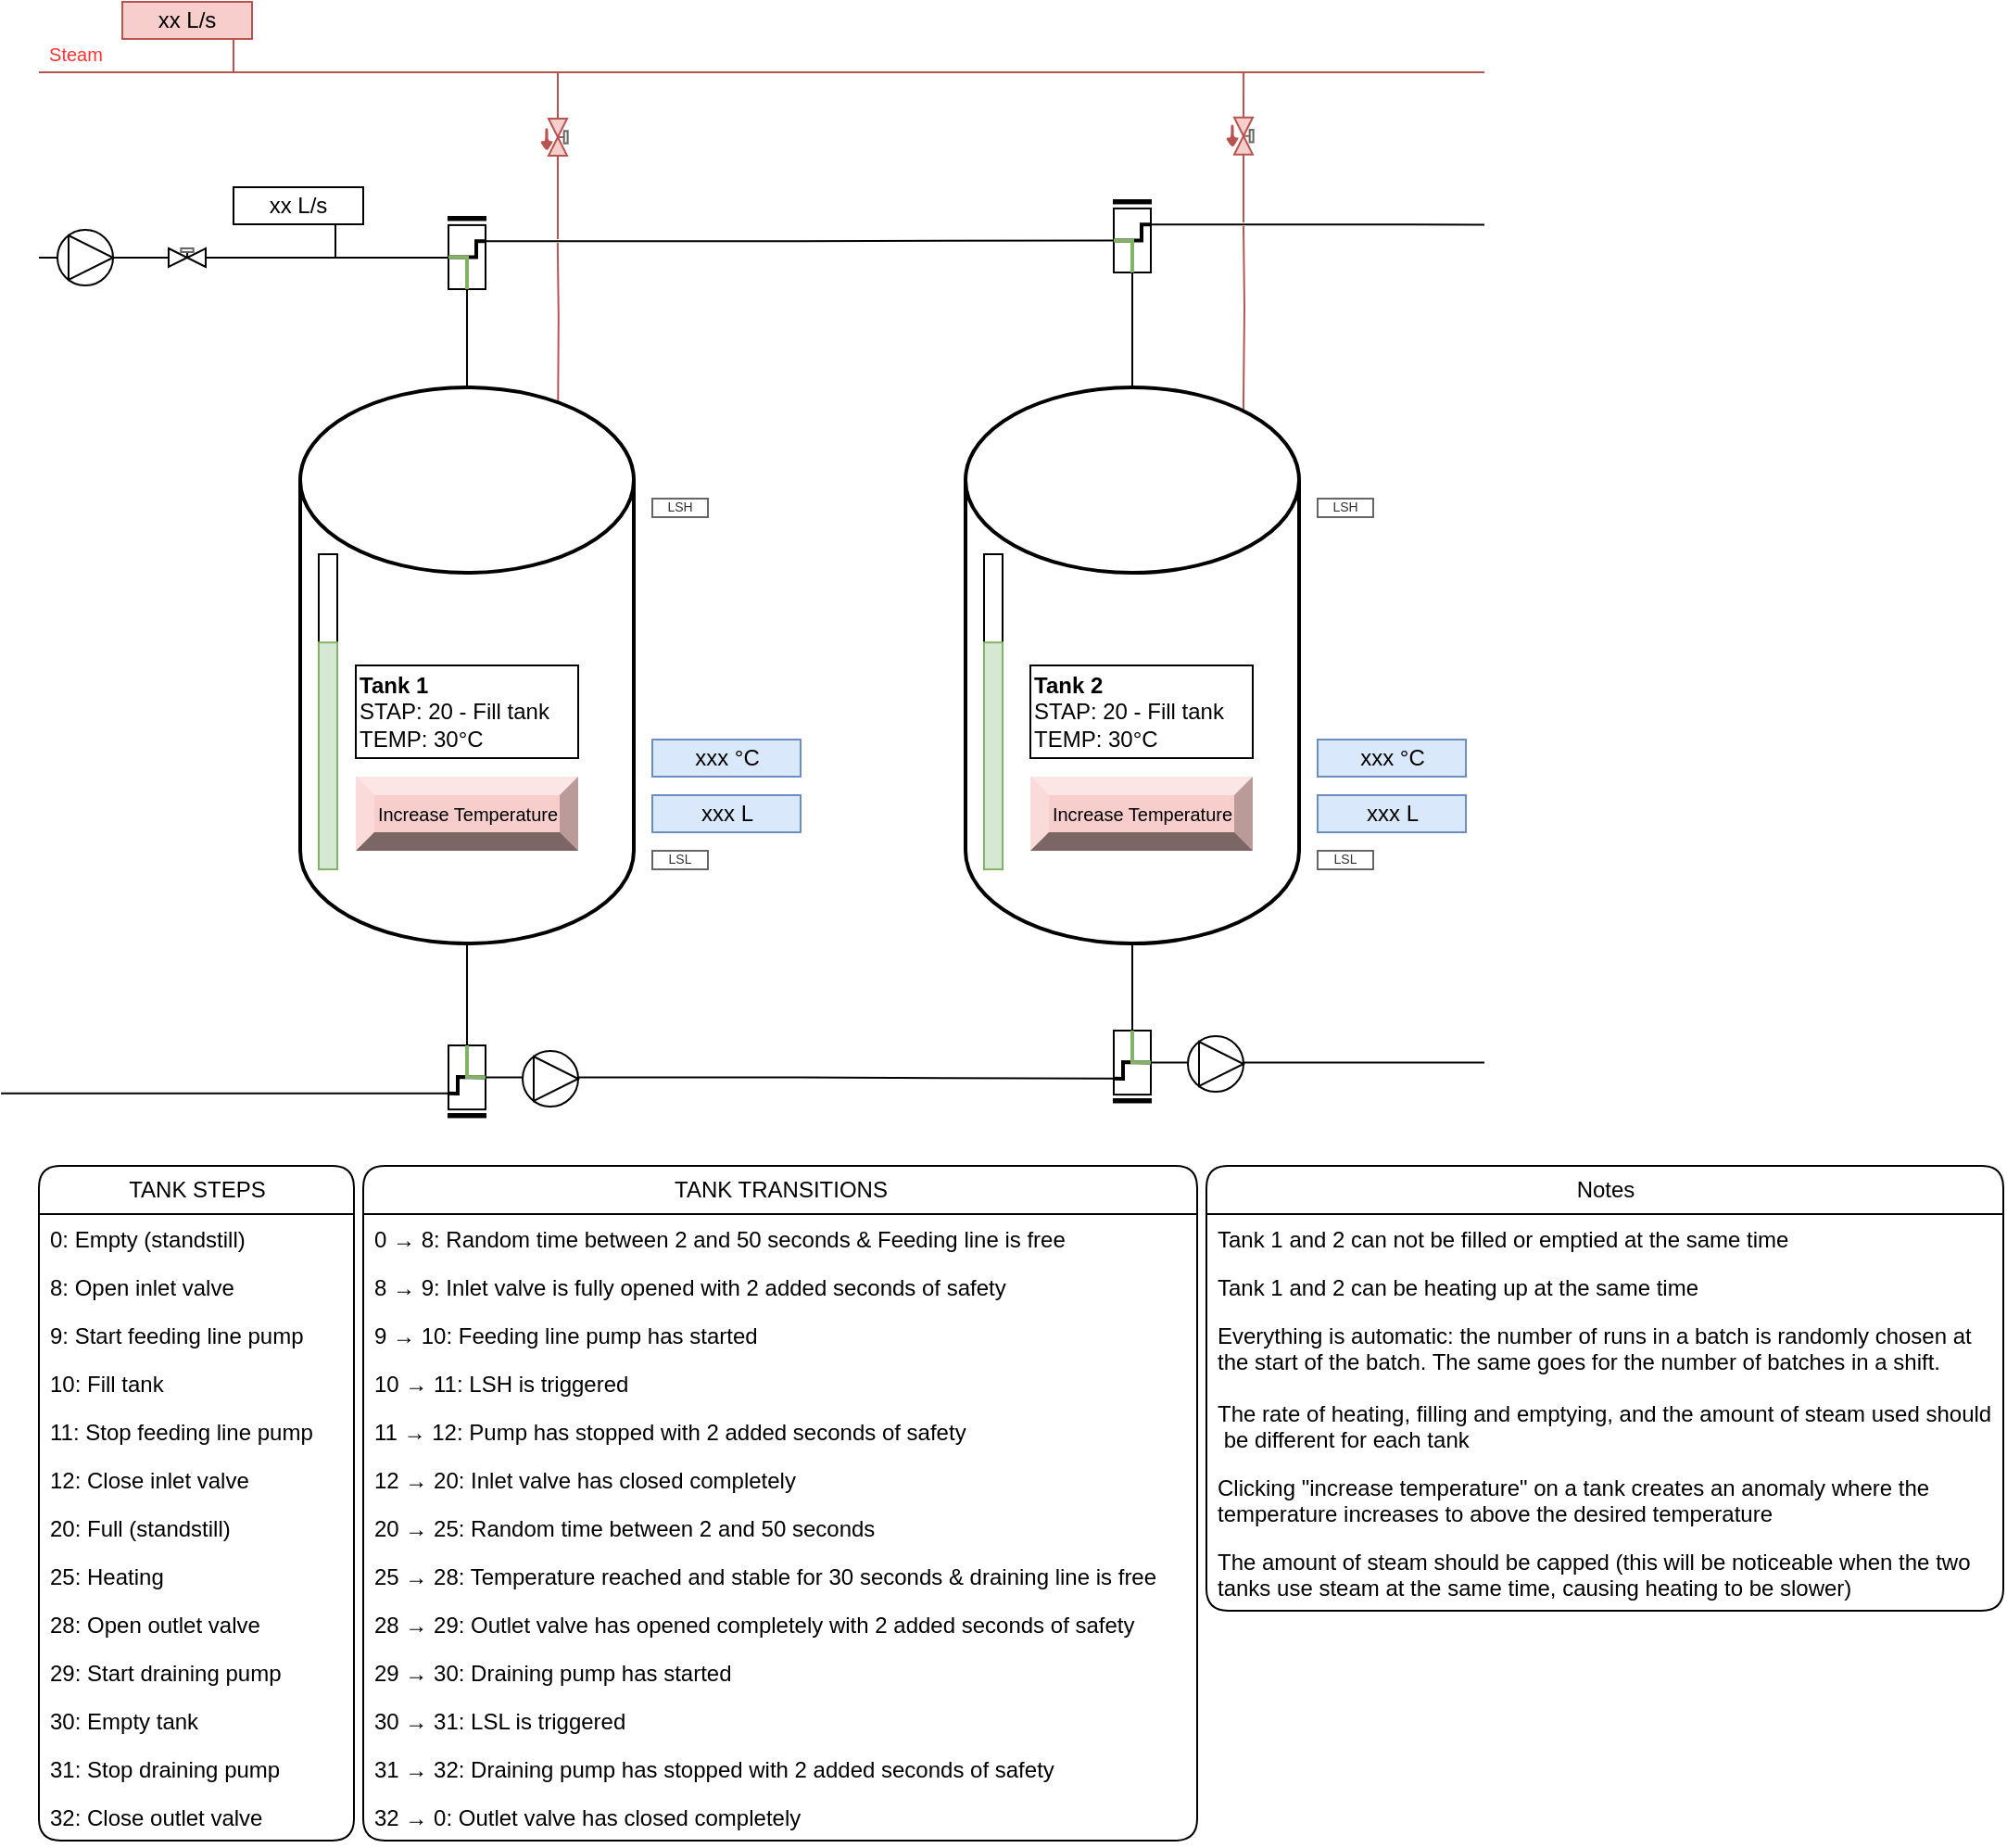 <mxfile version="15.2.9" type="github">
  <diagram id="pkjGsBKSmeAr7ZB_HK95" name="Page-1">
    <mxGraphModel dx="1783" dy="1123" grid="1" gridSize="10" guides="1" tooltips="1" connect="1" arrows="1" fold="1" page="1" pageScale="1" pageWidth="850" pageHeight="1100" math="0" shadow="0">
      <root>
        <mxCell id="0" />
        <mxCell id="1" parent="0" />
        <mxCell id="Dt_I4PsViv_D9WkN6TSs-124" style="edgeStyle=orthogonalEdgeStyle;rounded=0;orthogonalLoop=1;jettySize=auto;html=1;fontSize=7;endArrow=none;endFill=0;strokeWidth=1;fillColor=#f8cecc;strokeColor=#b85450;entryX=0.833;entryY=0.043;entryDx=0;entryDy=0;entryPerimeter=0;" edge="1" parent="1" target="Dt_I4PsViv_D9WkN6TSs-60">
          <mxGeometry relative="1" as="geometry">
            <mxPoint x="690.032" y="177.5" as="targetPoint" />
            <mxPoint x="690" y="143" as="sourcePoint" />
          </mxGeometry>
        </mxCell>
        <mxCell id="Dt_I4PsViv_D9WkN6TSs-114" style="edgeStyle=orthogonalEdgeStyle;rounded=0;orthogonalLoop=1;jettySize=auto;html=1;exitX=0;exitY=0.5;exitDx=0;exitDy=0;fontSize=7;endArrow=none;endFill=0;strokeWidth=1;fillColor=#f8cecc;strokeColor=#b85450;entryX=0.773;entryY=0.027;entryDx=0;entryDy=0;entryPerimeter=0;" edge="1" parent="1" target="Dt_I4PsViv_D9WkN6TSs-2">
          <mxGeometry relative="1" as="geometry">
            <mxPoint x="319.92" y="197" as="targetPoint" />
            <mxPoint x="319.92" y="152" as="sourcePoint" />
          </mxGeometry>
        </mxCell>
        <mxCell id="Dt_I4PsViv_D9WkN6TSs-12" value="" style="endArrow=none;html=1;fillColor=#f8cecc;strokeColor=#b85450;exitX=0;exitY=1;exitDx=0;exitDy=0;" edge="1" parent="1" source="Dt_I4PsViv_D9WkN6TSs-38">
          <mxGeometry width="50" height="50" relative="1" as="geometry">
            <mxPoint x="60" y="60" as="sourcePoint" />
            <mxPoint x="820" y="60" as="targetPoint" />
            <Array as="points" />
          </mxGeometry>
        </mxCell>
        <mxCell id="Dt_I4PsViv_D9WkN6TSs-13" value="xx L/s" style="whiteSpace=wrap;html=1;align=center;verticalAlign=middle;treeFolding=1;treeMoving=1;newEdgeStyle={&quot;edgeStyle&quot;:&quot;elbowEdgeStyle&quot;,&quot;startArrow&quot;:&quot;none&quot;,&quot;endArrow&quot;:&quot;none&quot;};fillColor=#f8cecc;strokeColor=#b85450;" vertex="1" parent="1">
          <mxGeometry x="85" y="22" width="70" height="20" as="geometry" />
        </mxCell>
        <mxCell id="Dt_I4PsViv_D9WkN6TSs-14" value="" style="edgeStyle=elbowEdgeStyle;elbow=vertical;startArrow=none;endArrow=none;rounded=0;fillColor=#f8cecc;strokeColor=#b85450;" edge="1" parent="1">
          <mxGeometry relative="1" as="geometry">
            <mxPoint x="145" y="42" as="sourcePoint" />
            <mxPoint x="145.0" y="60" as="targetPoint" />
          </mxGeometry>
        </mxCell>
        <mxCell id="Dt_I4PsViv_D9WkN6TSs-17" value="" style="endArrow=none;html=1;entryX=0;entryY=0.5;entryDx=0;entryDy=0;" edge="1" parent="1" target="Dt_I4PsViv_D9WkN6TSs-49">
          <mxGeometry width="50" height="50" relative="1" as="geometry">
            <mxPoint x="40" y="160" as="sourcePoint" />
            <mxPoint x="140" y="140" as="targetPoint" />
            <Array as="points">
              <mxPoint x="270" y="160" />
            </Array>
          </mxGeometry>
        </mxCell>
        <mxCell id="Dt_I4PsViv_D9WkN6TSs-18" value="xx L/s" style="whiteSpace=wrap;html=1;align=center;verticalAlign=middle;treeFolding=1;treeMoving=1;newEdgeStyle={&quot;edgeStyle&quot;:&quot;elbowEdgeStyle&quot;,&quot;startArrow&quot;:&quot;none&quot;,&quot;endArrow&quot;:&quot;none&quot;};" vertex="1" parent="1">
          <mxGeometry x="145" y="122" width="70" height="20" as="geometry" />
        </mxCell>
        <mxCell id="Dt_I4PsViv_D9WkN6TSs-19" value="" style="edgeStyle=elbowEdgeStyle;elbow=vertical;startArrow=none;endArrow=none;rounded=0;" edge="1" parent="1">
          <mxGeometry relative="1" as="geometry">
            <mxPoint x="200" y="142" as="sourcePoint" />
            <mxPoint x="200" y="160" as="targetPoint" />
          </mxGeometry>
        </mxCell>
        <mxCell id="Dt_I4PsViv_D9WkN6TSs-22" value="" style="group" vertex="1" connectable="0" parent="1">
          <mxGeometry x="50" y="145" width="30" height="30" as="geometry" />
        </mxCell>
        <mxCell id="Dt_I4PsViv_D9WkN6TSs-20" value="" style="ellipse;whiteSpace=wrap;html=1;aspect=fixed;" vertex="1" parent="Dt_I4PsViv_D9WkN6TSs-22">
          <mxGeometry width="30" height="30" as="geometry" />
        </mxCell>
        <mxCell id="Dt_I4PsViv_D9WkN6TSs-21" value="" style="triangle;whiteSpace=wrap;html=1;" vertex="1" parent="Dt_I4PsViv_D9WkN6TSs-22">
          <mxGeometry x="6" y="3" width="24" height="24" as="geometry" />
        </mxCell>
        <mxCell id="Dt_I4PsViv_D9WkN6TSs-29" value="" style="group" vertex="1" connectable="0" parent="1">
          <mxGeometry x="110" y="155" width="20" height="10" as="geometry" />
        </mxCell>
        <mxCell id="Dt_I4PsViv_D9WkN6TSs-25" value="" style="triangle;whiteSpace=wrap;html=1;" vertex="1" parent="Dt_I4PsViv_D9WkN6TSs-29">
          <mxGeometry width="10" height="10" as="geometry" />
        </mxCell>
        <mxCell id="Dt_I4PsViv_D9WkN6TSs-26" value="" style="triangle;whiteSpace=wrap;html=1;rotation=-180;" vertex="1" parent="Dt_I4PsViv_D9WkN6TSs-29">
          <mxGeometry x="10" width="10" height="10" as="geometry" />
        </mxCell>
        <mxCell id="Dt_I4PsViv_D9WkN6TSs-28" style="edgeStyle=orthogonalEdgeStyle;rounded=0;orthogonalLoop=1;jettySize=auto;html=1;entryX=1;entryY=0.5;entryDx=0;entryDy=0;endArrow=none;endFill=0;" edge="1" parent="Dt_I4PsViv_D9WkN6TSs-29" source="Dt_I4PsViv_D9WkN6TSs-27" target="Dt_I4PsViv_D9WkN6TSs-25">
          <mxGeometry relative="1" as="geometry">
            <Array as="points">
              <mxPoint x="10" y="3.75" />
              <mxPoint x="10" y="3.75" />
            </Array>
          </mxGeometry>
        </mxCell>
        <mxCell id="Dt_I4PsViv_D9WkN6TSs-27" value="" style="rounded=0;whiteSpace=wrap;html=1;fillColor=#f5f5f5;strokeColor=#666666;fontColor=#333333;" vertex="1" parent="Dt_I4PsViv_D9WkN6TSs-29">
          <mxGeometry x="6.667" width="6.667" height="2" as="geometry" />
        </mxCell>
        <mxCell id="Dt_I4PsViv_D9WkN6TSs-38" value="&lt;font style=&quot;font-size: 10px&quot; color=&quot;#ff3333&quot;&gt;Steam&lt;/font&gt;" style="text;html=1;strokeColor=none;fillColor=none;align=center;verticalAlign=middle;whiteSpace=wrap;rounded=0;shadow=0;glass=0;sketch=0;fontSize=7;" vertex="1" parent="1">
          <mxGeometry x="40" y="40" width="40" height="20" as="geometry" />
        </mxCell>
        <mxCell id="Dt_I4PsViv_D9WkN6TSs-56" value="" style="group" vertex="1" connectable="0" parent="1">
          <mxGeometry x="261" y="139" width="20" height="38" as="geometry" />
        </mxCell>
        <mxCell id="Dt_I4PsViv_D9WkN6TSs-49" value="" style="whiteSpace=wrap;html=1;rounded=0;shadow=0;glass=0;sketch=0;fontSize=7;fillColor=default;verticalAlign=middle;" vertex="1" parent="Dt_I4PsViv_D9WkN6TSs-56">
          <mxGeometry y="3.455" width="20" height="34.545" as="geometry" />
        </mxCell>
        <mxCell id="Dt_I4PsViv_D9WkN6TSs-52" value="" style="endArrow=none;html=1;fontSize=7;exitX=0;exitY=0.5;exitDx=0;exitDy=0;entryX=1;entryY=0.25;entryDx=0;entryDy=0;rounded=0;strokeWidth=2;" edge="1" parent="Dt_I4PsViv_D9WkN6TSs-56" source="Dt_I4PsViv_D9WkN6TSs-49" target="Dt_I4PsViv_D9WkN6TSs-49">
          <mxGeometry y="3.455" width="25" height="21.591" as="geometry">
            <mxPoint x="80" y="46.636" as="sourcePoint" />
            <mxPoint x="105" y="25.045" as="targetPoint" />
            <Array as="points">
              <mxPoint x="15" y="20.727" />
              <mxPoint x="15" y="12.091" />
            </Array>
          </mxGeometry>
        </mxCell>
        <mxCell id="Dt_I4PsViv_D9WkN6TSs-50" value="" style="endArrow=none;html=1;fontSize=7;exitX=0;exitY=0.5;exitDx=0;exitDy=0;entryX=0.5;entryY=1;entryDx=0;entryDy=0;rounded=0;fillColor=#d5e8d4;strokeColor=#82b366;strokeWidth=2;" edge="1" parent="Dt_I4PsViv_D9WkN6TSs-56" source="Dt_I4PsViv_D9WkN6TSs-49" target="Dt_I4PsViv_D9WkN6TSs-49">
          <mxGeometry y="3.455" width="25" height="21.591" as="geometry">
            <mxPoint x="70" y="29.364" as="sourcePoint" />
            <mxPoint x="95" y="7.773" as="targetPoint" />
            <Array as="points">
              <mxPoint x="10" y="20.727" />
            </Array>
          </mxGeometry>
        </mxCell>
        <mxCell id="Dt_I4PsViv_D9WkN6TSs-55" value="" style="rounded=0;whiteSpace=wrap;html=1;shadow=0;glass=0;sketch=0;fontSize=7;fillColor=#000000;verticalAlign=middle;" vertex="1" parent="Dt_I4PsViv_D9WkN6TSs-56">
          <mxGeometry y="-1" width="20" height="1.727" as="geometry" />
        </mxCell>
        <mxCell id="Dt_I4PsViv_D9WkN6TSs-57" style="edgeStyle=orthogonalEdgeStyle;rounded=0;orthogonalLoop=1;jettySize=auto;html=1;exitX=0.5;exitY=1;exitDx=0;exitDy=0;entryX=0.5;entryY=0;entryDx=0;entryDy=0;entryPerimeter=0;fontSize=7;endArrow=none;endFill=0;strokeWidth=1;" edge="1" parent="1" source="Dt_I4PsViv_D9WkN6TSs-49" target="Dt_I4PsViv_D9WkN6TSs-2">
          <mxGeometry relative="1" as="geometry" />
        </mxCell>
        <mxCell id="Dt_I4PsViv_D9WkN6TSs-58" value="" style="group" vertex="1" connectable="0" parent="1">
          <mxGeometry x="181" y="230" width="270" height="300" as="geometry" />
        </mxCell>
        <mxCell id="Dt_I4PsViv_D9WkN6TSs-2" value="" style="strokeWidth=2;html=1;shape=mxgraph.flowchart.database;whiteSpace=wrap;" vertex="1" parent="Dt_I4PsViv_D9WkN6TSs-58">
          <mxGeometry width="180" height="300" as="geometry" />
        </mxCell>
        <mxCell id="Dt_I4PsViv_D9WkN6TSs-11" value="&lt;b&gt;Tank 1&lt;/b&gt;&lt;br&gt;STAP: 20 - Fill tank&lt;br&gt;TEMP: 30°C" style="html=1;align=left;" vertex="1" parent="Dt_I4PsViv_D9WkN6TSs-58">
          <mxGeometry x="30" y="150" width="120" height="50" as="geometry" />
        </mxCell>
        <mxCell id="Dt_I4PsViv_D9WkN6TSs-15" value="" style="group" vertex="1" connectable="0" parent="Dt_I4PsViv_D9WkN6TSs-58">
          <mxGeometry x="10" y="90" width="10" height="170" as="geometry" />
        </mxCell>
        <mxCell id="Dt_I4PsViv_D9WkN6TSs-3" value="" style="verticalLabelPosition=bottom;verticalAlign=top;html=1;shape=mxgraph.basic.rect;fillColor2=none;strokeWidth=1;size=20;indent=5;" vertex="1" parent="Dt_I4PsViv_D9WkN6TSs-15">
          <mxGeometry width="10" height="170" as="geometry" />
        </mxCell>
        <mxCell id="Dt_I4PsViv_D9WkN6TSs-4" value="" style="verticalLabelPosition=bottom;verticalAlign=top;html=1;shape=mxgraph.basic.rect;fillColor2=none;strokeWidth=1;size=20;indent=5;fillColor=#d5e8d4;strokeColor=#82b366;" vertex="1" parent="Dt_I4PsViv_D9WkN6TSs-15">
          <mxGeometry y="47.6" width="10" height="122.4" as="geometry" />
        </mxCell>
        <mxCell id="Dt_I4PsViv_D9WkN6TSs-32" value="LSH" style="fillColor=default;strokeColor=#666666;fontColor=#333333;glass=0;rounded=0;shadow=0;sketch=0;align=center;verticalAlign=middle;horizontal=1;labelPosition=center;verticalLabelPosition=middle;html=1;spacing=0;whiteSpace=wrap;fontSize=7;" vertex="1" parent="Dt_I4PsViv_D9WkN6TSs-58">
          <mxGeometry x="190" y="60" width="30" height="10" as="geometry" />
        </mxCell>
        <mxCell id="Dt_I4PsViv_D9WkN6TSs-33" value="xxx L" style="html=1;fillColor=#dae8fc;strokeColor=#6c8ebf;" vertex="1" parent="Dt_I4PsViv_D9WkN6TSs-58">
          <mxGeometry x="190" y="220" width="80" height="20" as="geometry" />
        </mxCell>
        <mxCell id="Dt_I4PsViv_D9WkN6TSs-34" value="xxx °C" style="html=1;fillColor=#dae8fc;strokeColor=#6c8ebf;" vertex="1" parent="Dt_I4PsViv_D9WkN6TSs-58">
          <mxGeometry x="190" y="190" width="80" height="20" as="geometry" />
        </mxCell>
        <mxCell id="Dt_I4PsViv_D9WkN6TSs-37" value="LSL" style="fillColor=default;strokeColor=#666666;fontColor=#333333;glass=0;rounded=0;shadow=0;sketch=0;align=center;verticalAlign=middle;horizontal=1;labelPosition=center;verticalLabelPosition=middle;html=1;spacing=0;whiteSpace=wrap;fontSize=7;" vertex="1" parent="Dt_I4PsViv_D9WkN6TSs-58">
          <mxGeometry x="190" y="250" width="30" height="10" as="geometry" />
        </mxCell>
        <mxCell id="Dt_I4PsViv_D9WkN6TSs-126" value="&lt;font style=&quot;font-size: 10px&quot;&gt;Increase Temperature&lt;/font&gt;" style="labelPosition=center;verticalLabelPosition=middle;align=center;html=1;shape=mxgraph.basic.shaded_button;dx=10;fillColor=#f8cecc;strokeColor=#b85450;rounded=1;shadow=0;glass=0;sketch=0;fontSize=7;" vertex="1" parent="Dt_I4PsViv_D9WkN6TSs-58">
          <mxGeometry x="30" y="210" width="120" height="40" as="geometry" />
        </mxCell>
        <mxCell id="Dt_I4PsViv_D9WkN6TSs-59" value="" style="group" vertex="1" connectable="0" parent="1">
          <mxGeometry x="540" y="230" width="270" height="300" as="geometry" />
        </mxCell>
        <mxCell id="Dt_I4PsViv_D9WkN6TSs-60" value="" style="strokeWidth=2;html=1;shape=mxgraph.flowchart.database;whiteSpace=wrap;" vertex="1" parent="Dt_I4PsViv_D9WkN6TSs-59">
          <mxGeometry width="180" height="300" as="geometry" />
        </mxCell>
        <mxCell id="Dt_I4PsViv_D9WkN6TSs-61" value="&lt;b&gt;Tank 2&lt;/b&gt;&lt;br&gt;STAP: 20 - Fill tank&lt;br&gt;TEMP: 30°C" style="html=1;align=left;" vertex="1" parent="Dt_I4PsViv_D9WkN6TSs-59">
          <mxGeometry x="35" y="150" width="120" height="50" as="geometry" />
        </mxCell>
        <mxCell id="Dt_I4PsViv_D9WkN6TSs-62" value="" style="group" vertex="1" connectable="0" parent="Dt_I4PsViv_D9WkN6TSs-59">
          <mxGeometry x="10" y="90" width="10" height="170" as="geometry" />
        </mxCell>
        <mxCell id="Dt_I4PsViv_D9WkN6TSs-63" value="" style="verticalLabelPosition=bottom;verticalAlign=top;html=1;shape=mxgraph.basic.rect;fillColor2=none;strokeWidth=1;size=20;indent=5;" vertex="1" parent="Dt_I4PsViv_D9WkN6TSs-62">
          <mxGeometry width="10" height="170" as="geometry" />
        </mxCell>
        <mxCell id="Dt_I4PsViv_D9WkN6TSs-64" value="" style="verticalLabelPosition=bottom;verticalAlign=top;html=1;shape=mxgraph.basic.rect;fillColor2=none;strokeWidth=1;size=20;indent=5;fillColor=#d5e8d4;strokeColor=#82b366;" vertex="1" parent="Dt_I4PsViv_D9WkN6TSs-62">
          <mxGeometry y="47.6" width="10" height="122.4" as="geometry" />
        </mxCell>
        <mxCell id="Dt_I4PsViv_D9WkN6TSs-65" value="LSH" style="fillColor=default;strokeColor=#666666;fontColor=#333333;glass=0;rounded=0;shadow=0;sketch=0;align=center;verticalAlign=middle;horizontal=1;labelPosition=center;verticalLabelPosition=middle;html=1;spacing=0;whiteSpace=wrap;fontSize=7;" vertex="1" parent="Dt_I4PsViv_D9WkN6TSs-59">
          <mxGeometry x="190" y="60" width="30" height="10" as="geometry" />
        </mxCell>
        <mxCell id="Dt_I4PsViv_D9WkN6TSs-66" value="xxx L" style="html=1;fillColor=#dae8fc;strokeColor=#6c8ebf;" vertex="1" parent="Dt_I4PsViv_D9WkN6TSs-59">
          <mxGeometry x="190" y="220" width="80" height="20" as="geometry" />
        </mxCell>
        <mxCell id="Dt_I4PsViv_D9WkN6TSs-67" value="xxx °C" style="html=1;fillColor=#dae8fc;strokeColor=#6c8ebf;" vertex="1" parent="Dt_I4PsViv_D9WkN6TSs-59">
          <mxGeometry x="190" y="190" width="80" height="20" as="geometry" />
        </mxCell>
        <mxCell id="Dt_I4PsViv_D9WkN6TSs-68" value="LSL" style="fillColor=default;strokeColor=#666666;fontColor=#333333;glass=0;rounded=0;shadow=0;sketch=0;align=center;verticalAlign=middle;horizontal=1;labelPosition=center;verticalLabelPosition=middle;html=1;spacing=0;whiteSpace=wrap;fontSize=7;" vertex="1" parent="Dt_I4PsViv_D9WkN6TSs-59">
          <mxGeometry x="190" y="250" width="30" height="10" as="geometry" />
        </mxCell>
        <mxCell id="Dt_I4PsViv_D9WkN6TSs-127" value="&lt;font style=&quot;font-size: 10px&quot;&gt;Increase Temperature&lt;/font&gt;" style="labelPosition=center;verticalLabelPosition=middle;align=center;html=1;shape=mxgraph.basic.shaded_button;dx=10;fillColor=#f8cecc;strokeColor=#b85450;rounded=1;shadow=0;glass=0;sketch=0;fontSize=7;" vertex="1" parent="Dt_I4PsViv_D9WkN6TSs-59">
          <mxGeometry x="35" y="210" width="120" height="40" as="geometry" />
        </mxCell>
        <mxCell id="Dt_I4PsViv_D9WkN6TSs-69" value="" style="group" vertex="1" connectable="0" parent="1">
          <mxGeometry x="620" y="130" width="20" height="38" as="geometry" />
        </mxCell>
        <mxCell id="Dt_I4PsViv_D9WkN6TSs-70" value="" style="whiteSpace=wrap;html=1;rounded=0;shadow=0;glass=0;sketch=0;fontSize=7;fillColor=default;verticalAlign=middle;" vertex="1" parent="Dt_I4PsViv_D9WkN6TSs-69">
          <mxGeometry y="3.455" width="20" height="34.545" as="geometry" />
        </mxCell>
        <mxCell id="Dt_I4PsViv_D9WkN6TSs-71" value="" style="endArrow=none;html=1;fontSize=7;exitX=0;exitY=0.5;exitDx=0;exitDy=0;entryX=1;entryY=0.25;entryDx=0;entryDy=0;rounded=0;strokeWidth=2;" edge="1" parent="Dt_I4PsViv_D9WkN6TSs-69" source="Dt_I4PsViv_D9WkN6TSs-70" target="Dt_I4PsViv_D9WkN6TSs-70">
          <mxGeometry y="3.455" width="25" height="21.591" as="geometry">
            <mxPoint x="80" y="46.636" as="sourcePoint" />
            <mxPoint x="105" y="25.045" as="targetPoint" />
            <Array as="points">
              <mxPoint x="15" y="20.727" />
              <mxPoint x="15" y="12.091" />
            </Array>
          </mxGeometry>
        </mxCell>
        <mxCell id="Dt_I4PsViv_D9WkN6TSs-72" value="" style="endArrow=none;html=1;fontSize=7;exitX=0;exitY=0.5;exitDx=0;exitDy=0;entryX=0.5;entryY=1;entryDx=0;entryDy=0;rounded=0;fillColor=#d5e8d4;strokeColor=#82b366;strokeWidth=2;" edge="1" parent="Dt_I4PsViv_D9WkN6TSs-69" source="Dt_I4PsViv_D9WkN6TSs-70" target="Dt_I4PsViv_D9WkN6TSs-70">
          <mxGeometry y="3.455" width="25" height="21.591" as="geometry">
            <mxPoint x="70" y="29.364" as="sourcePoint" />
            <mxPoint x="95" y="7.773" as="targetPoint" />
            <Array as="points">
              <mxPoint x="10" y="20.727" />
            </Array>
          </mxGeometry>
        </mxCell>
        <mxCell id="Dt_I4PsViv_D9WkN6TSs-73" value="" style="rounded=0;whiteSpace=wrap;html=1;shadow=0;glass=0;sketch=0;fontSize=7;fillColor=#000000;verticalAlign=middle;" vertex="1" parent="Dt_I4PsViv_D9WkN6TSs-69">
          <mxGeometry y="-1" width="20" height="1.727" as="geometry" />
        </mxCell>
        <mxCell id="Dt_I4PsViv_D9WkN6TSs-74" style="edgeStyle=orthogonalEdgeStyle;rounded=0;orthogonalLoop=1;jettySize=auto;html=1;exitX=1;exitY=0.25;exitDx=0;exitDy=0;fontSize=7;endArrow=none;endFill=0;strokeWidth=1;entryX=0;entryY=0.5;entryDx=0;entryDy=0;" edge="1" parent="1" source="Dt_I4PsViv_D9WkN6TSs-49" target="Dt_I4PsViv_D9WkN6TSs-70">
          <mxGeometry relative="1" as="geometry">
            <mxPoint x="620" y="160" as="targetPoint" />
          </mxGeometry>
        </mxCell>
        <mxCell id="Dt_I4PsViv_D9WkN6TSs-75" style="edgeStyle=orthogonalEdgeStyle;rounded=0;orthogonalLoop=1;jettySize=auto;html=1;exitX=0.5;exitY=1;exitDx=0;exitDy=0;entryX=0.5;entryY=0;entryDx=0;entryDy=0;entryPerimeter=0;fontSize=7;endArrow=none;endFill=0;strokeWidth=1;" edge="1" parent="1" source="Dt_I4PsViv_D9WkN6TSs-70" target="Dt_I4PsViv_D9WkN6TSs-60">
          <mxGeometry relative="1" as="geometry" />
        </mxCell>
        <mxCell id="Dt_I4PsViv_D9WkN6TSs-76" style="edgeStyle=orthogonalEdgeStyle;rounded=0;orthogonalLoop=1;jettySize=auto;html=1;exitX=1;exitY=0.25;exitDx=0;exitDy=0;fontSize=7;endArrow=none;endFill=0;strokeWidth=1;" edge="1" parent="1" source="Dt_I4PsViv_D9WkN6TSs-70">
          <mxGeometry relative="1" as="geometry">
            <mxPoint x="820" y="142.222" as="targetPoint" />
          </mxGeometry>
        </mxCell>
        <mxCell id="Dt_I4PsViv_D9WkN6TSs-77" value="" style="group;rotation=-180;" vertex="1" connectable="0" parent="1">
          <mxGeometry x="261" y="585" width="20" height="38" as="geometry" />
        </mxCell>
        <mxCell id="Dt_I4PsViv_D9WkN6TSs-78" value="" style="whiteSpace=wrap;html=1;rounded=0;shadow=0;glass=0;sketch=0;fontSize=7;fillColor=default;verticalAlign=middle;rotation=-180;" vertex="1" parent="Dt_I4PsViv_D9WkN6TSs-77">
          <mxGeometry width="20" height="34.545" as="geometry" />
        </mxCell>
        <mxCell id="Dt_I4PsViv_D9WkN6TSs-79" value="" style="endArrow=none;html=1;fontSize=7;exitX=0;exitY=0.5;exitDx=0;exitDy=0;entryX=1;entryY=0.25;entryDx=0;entryDy=0;rounded=0;strokeWidth=2;" edge="1" parent="Dt_I4PsViv_D9WkN6TSs-77" source="Dt_I4PsViv_D9WkN6TSs-78" target="Dt_I4PsViv_D9WkN6TSs-78">
          <mxGeometry x="-5" y="13" width="25" height="21.591" as="geometry">
            <mxPoint x="-60" y="-9" as="sourcePoint" />
            <mxPoint x="-85" y="13" as="targetPoint" />
            <Array as="points">
              <mxPoint x="5" y="17" />
              <mxPoint x="5" y="26" />
            </Array>
          </mxGeometry>
        </mxCell>
        <mxCell id="Dt_I4PsViv_D9WkN6TSs-80" value="" style="endArrow=none;html=1;fontSize=7;exitX=0;exitY=0.5;exitDx=0;exitDy=0;entryX=0.5;entryY=1;entryDx=0;entryDy=0;rounded=0;fillColor=#d5e8d4;strokeColor=#82b366;strokeWidth=2;" edge="1" parent="Dt_I4PsViv_D9WkN6TSs-77" source="Dt_I4PsViv_D9WkN6TSs-78" target="Dt_I4PsViv_D9WkN6TSs-78">
          <mxGeometry x="-5" y="13" width="25" height="21.591" as="geometry">
            <mxPoint x="-50" y="9" as="sourcePoint" />
            <mxPoint x="-75" y="30" as="targetPoint" />
            <Array as="points">
              <mxPoint x="10" y="17" />
            </Array>
          </mxGeometry>
        </mxCell>
        <mxCell id="Dt_I4PsViv_D9WkN6TSs-81" value="" style="rounded=0;whiteSpace=wrap;html=1;shadow=0;glass=0;sketch=0;fontSize=7;fillColor=#000000;verticalAlign=middle;rotation=-180;" vertex="1" parent="Dt_I4PsViv_D9WkN6TSs-77">
          <mxGeometry y="37" width="20" height="1.727" as="geometry" />
        </mxCell>
        <mxCell id="Dt_I4PsViv_D9WkN6TSs-82" style="edgeStyle=orthogonalEdgeStyle;rounded=0;orthogonalLoop=1;jettySize=auto;html=1;exitX=0.5;exitY=1;exitDx=0;exitDy=0;entryX=0.5;entryY=1;entryDx=0;entryDy=0;entryPerimeter=0;fontSize=7;endArrow=none;endFill=0;strokeWidth=1;" edge="1" parent="1" source="Dt_I4PsViv_D9WkN6TSs-78" target="Dt_I4PsViv_D9WkN6TSs-2">
          <mxGeometry relative="1" as="geometry" />
        </mxCell>
        <mxCell id="Dt_I4PsViv_D9WkN6TSs-88" value="" style="group;rotation=-180;" vertex="1" connectable="0" parent="1">
          <mxGeometry x="620" y="577" width="20" height="38" as="geometry" />
        </mxCell>
        <mxCell id="Dt_I4PsViv_D9WkN6TSs-89" value="" style="whiteSpace=wrap;html=1;rounded=0;shadow=0;glass=0;sketch=0;fontSize=7;fillColor=default;verticalAlign=middle;rotation=-180;" vertex="1" parent="Dt_I4PsViv_D9WkN6TSs-88">
          <mxGeometry width="20" height="34.545" as="geometry" />
        </mxCell>
        <mxCell id="Dt_I4PsViv_D9WkN6TSs-90" value="" style="endArrow=none;html=1;fontSize=7;exitX=0;exitY=0.5;exitDx=0;exitDy=0;entryX=1;entryY=0.25;entryDx=0;entryDy=0;rounded=0;strokeWidth=2;" edge="1" parent="Dt_I4PsViv_D9WkN6TSs-88" source="Dt_I4PsViv_D9WkN6TSs-89" target="Dt_I4PsViv_D9WkN6TSs-89">
          <mxGeometry x="-5" y="13" width="25" height="21.591" as="geometry">
            <mxPoint x="-60" y="-9" as="sourcePoint" />
            <mxPoint x="-85" y="13" as="targetPoint" />
            <Array as="points">
              <mxPoint x="5" y="17" />
              <mxPoint x="5" y="26" />
            </Array>
          </mxGeometry>
        </mxCell>
        <mxCell id="Dt_I4PsViv_D9WkN6TSs-91" value="" style="endArrow=none;html=1;fontSize=7;exitX=0;exitY=0.5;exitDx=0;exitDy=0;entryX=0.5;entryY=1;entryDx=0;entryDy=0;rounded=0;fillColor=#d5e8d4;strokeColor=#82b366;strokeWidth=2;" edge="1" parent="Dt_I4PsViv_D9WkN6TSs-88" source="Dt_I4PsViv_D9WkN6TSs-89" target="Dt_I4PsViv_D9WkN6TSs-89">
          <mxGeometry x="-5" y="13" width="25" height="21.591" as="geometry">
            <mxPoint x="-50" y="9" as="sourcePoint" />
            <mxPoint x="-75" y="30" as="targetPoint" />
            <Array as="points">
              <mxPoint x="10" y="17" />
            </Array>
          </mxGeometry>
        </mxCell>
        <mxCell id="Dt_I4PsViv_D9WkN6TSs-92" value="" style="rounded=0;whiteSpace=wrap;html=1;shadow=0;glass=0;sketch=0;fontSize=7;fillColor=#000000;verticalAlign=middle;rotation=-180;" vertex="1" parent="Dt_I4PsViv_D9WkN6TSs-88">
          <mxGeometry y="37" width="20" height="1.727" as="geometry" />
        </mxCell>
        <mxCell id="Dt_I4PsViv_D9WkN6TSs-93" style="edgeStyle=orthogonalEdgeStyle;rounded=0;orthogonalLoop=1;jettySize=auto;html=1;exitX=0.5;exitY=1;exitDx=0;exitDy=0;exitPerimeter=0;fontSize=7;endArrow=none;endFill=0;strokeWidth=1;entryX=0.5;entryY=1;entryDx=0;entryDy=0;" edge="1" parent="1" source="Dt_I4PsViv_D9WkN6TSs-60" target="Dt_I4PsViv_D9WkN6TSs-89">
          <mxGeometry relative="1" as="geometry">
            <mxPoint x="640" y="580" as="targetPoint" />
          </mxGeometry>
        </mxCell>
        <mxCell id="Dt_I4PsViv_D9WkN6TSs-94" style="edgeStyle=orthogonalEdgeStyle;rounded=0;orthogonalLoop=1;jettySize=auto;html=1;exitX=0;exitY=0.5;exitDx=0;exitDy=0;entryX=1;entryY=0.25;entryDx=0;entryDy=0;fontSize=7;endArrow=none;endFill=0;strokeWidth=1;" edge="1" parent="1" source="Dt_I4PsViv_D9WkN6TSs-78" target="Dt_I4PsViv_D9WkN6TSs-89">
          <mxGeometry relative="1" as="geometry" />
        </mxCell>
        <mxCell id="Dt_I4PsViv_D9WkN6TSs-95" style="edgeStyle=orthogonalEdgeStyle;rounded=0;orthogonalLoop=1;jettySize=auto;html=1;exitX=0;exitY=0.5;exitDx=0;exitDy=0;fontSize=7;endArrow=none;endFill=0;strokeWidth=1;" edge="1" parent="1" source="Dt_I4PsViv_D9WkN6TSs-89">
          <mxGeometry relative="1" as="geometry">
            <mxPoint x="820" y="594.286" as="targetPoint" />
          </mxGeometry>
        </mxCell>
        <mxCell id="Dt_I4PsViv_D9WkN6TSs-96" style="edgeStyle=orthogonalEdgeStyle;rounded=0;orthogonalLoop=1;jettySize=auto;html=1;exitX=1;exitY=0.25;exitDx=0;exitDy=0;fontSize=7;endArrow=none;endFill=0;strokeWidth=1;" edge="1" parent="1" source="Dt_I4PsViv_D9WkN6TSs-78">
          <mxGeometry relative="1" as="geometry">
            <mxPoint x="19.535" y="610.814" as="targetPoint" />
          </mxGeometry>
        </mxCell>
        <mxCell id="Dt_I4PsViv_D9WkN6TSs-40" value="" style="group" vertex="1" connectable="0" parent="1">
          <mxGeometry x="301" y="588" width="30" height="30" as="geometry" />
        </mxCell>
        <mxCell id="Dt_I4PsViv_D9WkN6TSs-41" value="" style="ellipse;whiteSpace=wrap;html=1;aspect=fixed;" vertex="1" parent="Dt_I4PsViv_D9WkN6TSs-40">
          <mxGeometry width="30" height="30" as="geometry" />
        </mxCell>
        <mxCell id="Dt_I4PsViv_D9WkN6TSs-42" value="" style="triangle;whiteSpace=wrap;html=1;" vertex="1" parent="Dt_I4PsViv_D9WkN6TSs-40">
          <mxGeometry x="6" y="3" width="24" height="24" as="geometry" />
        </mxCell>
        <mxCell id="Dt_I4PsViv_D9WkN6TSs-97" value="" style="group" vertex="1" connectable="0" parent="1">
          <mxGeometry x="660" y="580" width="30" height="30" as="geometry" />
        </mxCell>
        <mxCell id="Dt_I4PsViv_D9WkN6TSs-98" value="" style="ellipse;whiteSpace=wrap;html=1;aspect=fixed;" vertex="1" parent="Dt_I4PsViv_D9WkN6TSs-97">
          <mxGeometry width="30" height="30" as="geometry" />
        </mxCell>
        <mxCell id="Dt_I4PsViv_D9WkN6TSs-99" value="" style="triangle;whiteSpace=wrap;html=1;" vertex="1" parent="Dt_I4PsViv_D9WkN6TSs-97">
          <mxGeometry x="6" y="3" width="24" height="24" as="geometry" />
        </mxCell>
        <mxCell id="Dt_I4PsViv_D9WkN6TSs-112" style="edgeStyle=orthogonalEdgeStyle;rounded=0;orthogonalLoop=1;jettySize=auto;html=1;exitX=0;exitY=0.5;exitDx=0;exitDy=0;fontSize=7;endArrow=none;endFill=0;strokeWidth=1;fillColor=#f8cecc;strokeColor=#b85450;" edge="1" parent="1" source="Dt_I4PsViv_D9WkN6TSs-106">
          <mxGeometry relative="1" as="geometry">
            <mxPoint x="320" y="60" as="targetPoint" />
          </mxGeometry>
        </mxCell>
        <mxCell id="Dt_I4PsViv_D9WkN6TSs-113" style="edgeStyle=orthogonalEdgeStyle;rounded=0;orthogonalLoop=1;jettySize=auto;html=1;exitX=0;exitY=0.5;exitDx=0;exitDy=0;fontSize=7;endArrow=none;endFill=0;strokeWidth=1;fillColor=#f8cecc;strokeColor=#b85450;" edge="1" parent="1" source="Dt_I4PsViv_D9WkN6TSs-107">
          <mxGeometry relative="1" as="geometry">
            <mxPoint x="320" y="150" as="targetPoint" />
          </mxGeometry>
        </mxCell>
        <mxCell id="Dt_I4PsViv_D9WkN6TSs-116" value="" style="group;rotation=90;" vertex="1" connectable="0" parent="1">
          <mxGeometry x="680" y="89.38" width="20" height="11.25" as="geometry" />
        </mxCell>
        <mxCell id="Dt_I4PsViv_D9WkN6TSs-117" value="" style="triangle;whiteSpace=wrap;html=1;rotation=90;fillColor=#f8cecc;strokeColor=#b85450;" vertex="1" parent="Dt_I4PsViv_D9WkN6TSs-116">
          <mxGeometry x="5" y="-5" width="10" height="10" as="geometry" />
        </mxCell>
        <mxCell id="Dt_I4PsViv_D9WkN6TSs-118" value="" style="triangle;whiteSpace=wrap;html=1;rotation=-90;fillColor=#f8cecc;strokeColor=#b85450;" vertex="1" parent="Dt_I4PsViv_D9WkN6TSs-116">
          <mxGeometry x="5" y="5" width="10" height="10" as="geometry" />
        </mxCell>
        <mxCell id="Dt_I4PsViv_D9WkN6TSs-119" style="edgeStyle=orthogonalEdgeStyle;rounded=0;orthogonalLoop=1;jettySize=auto;html=1;entryX=1;entryY=0.5;entryDx=0;entryDy=0;endArrow=none;endFill=0;fillColor=#f8cecc;strokeColor=#b85450;" edge="1" parent="Dt_I4PsViv_D9WkN6TSs-116" source="Dt_I4PsViv_D9WkN6TSs-120" target="Dt_I4PsViv_D9WkN6TSs-117">
          <mxGeometry relative="1" as="geometry">
            <Array as="points">
              <mxPoint x="11" y="5" />
              <mxPoint x="11" y="5" />
            </Array>
          </mxGeometry>
        </mxCell>
        <mxCell id="Dt_I4PsViv_D9WkN6TSs-120" value="" style="rounded=0;whiteSpace=wrap;html=1;fillColor=#f5f5f5;strokeColor=#666666;fontColor=#333333;rotation=90;" vertex="1" parent="Dt_I4PsViv_D9WkN6TSs-116">
          <mxGeometry x="11" y="4" width="6.667" height="2" as="geometry" />
        </mxCell>
        <mxCell id="Dt_I4PsViv_D9WkN6TSs-134" value="" style="shape=singleArrow;direction=south;whiteSpace=wrap;html=1;rounded=1;shadow=0;glass=0;sketch=0;fontSize=7;fillColor=#B85450;verticalAlign=middle;strokeWidth=0;arrowWidth=0.204;arrowSize=0.449;strokeColor=#b85450;" vertex="1" parent="Dt_I4PsViv_D9WkN6TSs-116">
          <mxGeometry y="-1.25" width="7.5" height="12.5" as="geometry" />
        </mxCell>
        <mxCell id="Dt_I4PsViv_D9WkN6TSs-122" style="edgeStyle=orthogonalEdgeStyle;rounded=0;orthogonalLoop=1;jettySize=auto;html=1;exitX=0;exitY=0.5;exitDx=0;exitDy=0;fontSize=7;endArrow=none;endFill=0;strokeWidth=1;fillColor=#f8cecc;strokeColor=#b85450;" edge="1" parent="1" source="Dt_I4PsViv_D9WkN6TSs-117">
          <mxGeometry relative="1" as="geometry">
            <mxPoint x="690.032" y="60" as="targetPoint" />
          </mxGeometry>
        </mxCell>
        <mxCell id="Dt_I4PsViv_D9WkN6TSs-123" style="edgeStyle=orthogonalEdgeStyle;rounded=0;orthogonalLoop=1;jettySize=auto;html=1;exitX=0;exitY=0.5;exitDx=0;exitDy=0;fontSize=7;endArrow=none;endFill=0;strokeWidth=1;fillColor=#f8cecc;strokeColor=#b85450;" edge="1" parent="1" source="Dt_I4PsViv_D9WkN6TSs-118">
          <mxGeometry relative="1" as="geometry">
            <mxPoint x="690" y="141" as="targetPoint" />
          </mxGeometry>
        </mxCell>
        <mxCell id="Dt_I4PsViv_D9WkN6TSs-128" value="&lt;font style=&quot;font-size: 12px&quot;&gt;TANK STEPS&lt;/font&gt;" style="swimlane;fontStyle=0;childLayout=stackLayout;horizontal=1;startSize=26;fillColor=none;horizontalStack=0;resizeParent=1;resizeParentMax=0;resizeLast=0;collapsible=1;marginBottom=0;rounded=1;shadow=0;glass=0;sketch=0;fontSize=7;verticalAlign=middle;html=1;" vertex="1" parent="1">
          <mxGeometry x="40" y="650" width="170" height="364" as="geometry" />
        </mxCell>
        <mxCell id="Dt_I4PsViv_D9WkN6TSs-129" value="0: Empty (standstill)" style="text;strokeColor=none;fillColor=none;align=left;verticalAlign=top;spacingLeft=4;spacingRight=4;overflow=hidden;rotatable=0;points=[[0,0.5],[1,0.5]];portConstraint=eastwest;" vertex="1" parent="Dt_I4PsViv_D9WkN6TSs-128">
          <mxGeometry y="26" width="170" height="26" as="geometry" />
        </mxCell>
        <mxCell id="Dt_I4PsViv_D9WkN6TSs-130" value="8: Open inlet valve" style="text;strokeColor=none;fillColor=none;align=left;verticalAlign=top;spacingLeft=4;spacingRight=4;overflow=hidden;rotatable=0;points=[[0,0.5],[1,0.5]];portConstraint=eastwest;" vertex="1" parent="Dt_I4PsViv_D9WkN6TSs-128">
          <mxGeometry y="52" width="170" height="26" as="geometry" />
        </mxCell>
        <mxCell id="Dt_I4PsViv_D9WkN6TSs-131" value="9: Start feeding line pump" style="text;strokeColor=none;fillColor=none;align=left;verticalAlign=top;spacingLeft=4;spacingRight=4;overflow=hidden;rotatable=0;points=[[0,0.5],[1,0.5]];portConstraint=eastwest;" vertex="1" parent="Dt_I4PsViv_D9WkN6TSs-128">
          <mxGeometry y="78" width="170" height="26" as="geometry" />
        </mxCell>
        <mxCell id="Dt_I4PsViv_D9WkN6TSs-135" value="10: Fill tank" style="text;strokeColor=none;fillColor=none;align=left;verticalAlign=top;spacingLeft=4;spacingRight=4;overflow=hidden;rotatable=0;points=[[0,0.5],[1,0.5]];portConstraint=eastwest;" vertex="1" parent="Dt_I4PsViv_D9WkN6TSs-128">
          <mxGeometry y="104" width="170" height="26" as="geometry" />
        </mxCell>
        <mxCell id="Dt_I4PsViv_D9WkN6TSs-136" value="11: Stop feeding line pump" style="text;strokeColor=none;fillColor=none;align=left;verticalAlign=top;spacingLeft=4;spacingRight=4;overflow=hidden;rotatable=0;points=[[0,0.5],[1,0.5]];portConstraint=eastwest;" vertex="1" parent="Dt_I4PsViv_D9WkN6TSs-128">
          <mxGeometry y="130" width="170" height="26" as="geometry" />
        </mxCell>
        <mxCell id="Dt_I4PsViv_D9WkN6TSs-137" value="12: Close inlet valve" style="text;strokeColor=none;fillColor=none;align=left;verticalAlign=top;spacingLeft=4;spacingRight=4;overflow=hidden;rotatable=0;points=[[0,0.5],[1,0.5]];portConstraint=eastwest;" vertex="1" parent="Dt_I4PsViv_D9WkN6TSs-128">
          <mxGeometry y="156" width="170" height="26" as="geometry" />
        </mxCell>
        <mxCell id="Dt_I4PsViv_D9WkN6TSs-138" value="20: Full (standstill)" style="text;strokeColor=none;fillColor=none;align=left;verticalAlign=top;spacingLeft=4;spacingRight=4;overflow=hidden;rotatable=0;points=[[0,0.5],[1,0.5]];portConstraint=eastwest;" vertex="1" parent="Dt_I4PsViv_D9WkN6TSs-128">
          <mxGeometry y="182" width="170" height="26" as="geometry" />
        </mxCell>
        <mxCell id="Dt_I4PsViv_D9WkN6TSs-139" value="25: Heating" style="text;strokeColor=none;fillColor=none;align=left;verticalAlign=top;spacingLeft=4;spacingRight=4;overflow=hidden;rotatable=0;points=[[0,0.5],[1,0.5]];portConstraint=eastwest;" vertex="1" parent="Dt_I4PsViv_D9WkN6TSs-128">
          <mxGeometry y="208" width="170" height="26" as="geometry" />
        </mxCell>
        <mxCell id="Dt_I4PsViv_D9WkN6TSs-140" value="28: Open outlet valve" style="text;strokeColor=none;fillColor=none;align=left;verticalAlign=top;spacingLeft=4;spacingRight=4;overflow=hidden;rotatable=0;points=[[0,0.5],[1,0.5]];portConstraint=eastwest;" vertex="1" parent="Dt_I4PsViv_D9WkN6TSs-128">
          <mxGeometry y="234" width="170" height="26" as="geometry" />
        </mxCell>
        <mxCell id="Dt_I4PsViv_D9WkN6TSs-141" value="29: Start draining pump" style="text;strokeColor=none;fillColor=none;align=left;verticalAlign=top;spacingLeft=4;spacingRight=4;overflow=hidden;rotatable=0;points=[[0,0.5],[1,0.5]];portConstraint=eastwest;" vertex="1" parent="Dt_I4PsViv_D9WkN6TSs-128">
          <mxGeometry y="260" width="170" height="26" as="geometry" />
        </mxCell>
        <mxCell id="Dt_I4PsViv_D9WkN6TSs-142" value="30: Empty tank" style="text;strokeColor=none;fillColor=none;align=left;verticalAlign=top;spacingLeft=4;spacingRight=4;overflow=hidden;rotatable=0;points=[[0,0.5],[1,0.5]];portConstraint=eastwest;" vertex="1" parent="Dt_I4PsViv_D9WkN6TSs-128">
          <mxGeometry y="286" width="170" height="26" as="geometry" />
        </mxCell>
        <mxCell id="Dt_I4PsViv_D9WkN6TSs-143" value="31: Stop draining pump" style="text;strokeColor=none;fillColor=none;align=left;verticalAlign=top;spacingLeft=4;spacingRight=4;overflow=hidden;rotatable=0;points=[[0,0.5],[1,0.5]];portConstraint=eastwest;" vertex="1" parent="Dt_I4PsViv_D9WkN6TSs-128">
          <mxGeometry y="312" width="170" height="26" as="geometry" />
        </mxCell>
        <mxCell id="Dt_I4PsViv_D9WkN6TSs-144" value="32: Close outlet valve" style="text;strokeColor=none;fillColor=none;align=left;verticalAlign=top;spacingLeft=4;spacingRight=4;overflow=hidden;rotatable=0;points=[[0,0.5],[1,0.5]];portConstraint=eastwest;" vertex="1" parent="Dt_I4PsViv_D9WkN6TSs-128">
          <mxGeometry y="338" width="170" height="26" as="geometry" />
        </mxCell>
        <mxCell id="Dt_I4PsViv_D9WkN6TSs-133" value="" style="group" vertex="1" connectable="0" parent="1">
          <mxGeometry x="310" y="85" width="15" height="20" as="geometry" />
        </mxCell>
        <mxCell id="Dt_I4PsViv_D9WkN6TSs-105" value="" style="group;rotation=90;" vertex="1" connectable="0" parent="Dt_I4PsViv_D9WkN6TSs-133">
          <mxGeometry y="5" width="20" height="10" as="geometry" />
        </mxCell>
        <mxCell id="Dt_I4PsViv_D9WkN6TSs-106" value="" style="triangle;whiteSpace=wrap;html=1;rotation=90;fillColor=#f8cecc;strokeColor=#b85450;" vertex="1" parent="Dt_I4PsViv_D9WkN6TSs-105">
          <mxGeometry x="5" y="-5" width="10" height="10" as="geometry" />
        </mxCell>
        <mxCell id="Dt_I4PsViv_D9WkN6TSs-107" value="" style="triangle;whiteSpace=wrap;html=1;rotation=-90;fillColor=#f8cecc;strokeColor=#b85450;" vertex="1" parent="Dt_I4PsViv_D9WkN6TSs-105">
          <mxGeometry x="5" y="5" width="10" height="10" as="geometry" />
        </mxCell>
        <mxCell id="Dt_I4PsViv_D9WkN6TSs-108" style="edgeStyle=orthogonalEdgeStyle;rounded=0;orthogonalLoop=1;jettySize=auto;html=1;entryX=1;entryY=0.5;entryDx=0;entryDy=0;endArrow=none;endFill=0;fillColor=#f8cecc;strokeColor=#b85450;" edge="1" parent="Dt_I4PsViv_D9WkN6TSs-105" source="Dt_I4PsViv_D9WkN6TSs-109" target="Dt_I4PsViv_D9WkN6TSs-106">
          <mxGeometry relative="1" as="geometry">
            <Array as="points">
              <mxPoint x="11" y="5" />
              <mxPoint x="11" y="5" />
            </Array>
          </mxGeometry>
        </mxCell>
        <mxCell id="Dt_I4PsViv_D9WkN6TSs-109" value="" style="rounded=0;whiteSpace=wrap;html=1;fillColor=#f5f5f5;strokeColor=#666666;fontColor=#333333;rotation=90;" vertex="1" parent="Dt_I4PsViv_D9WkN6TSs-105">
          <mxGeometry x="11" y="4" width="6.667" height="2" as="geometry" />
        </mxCell>
        <mxCell id="Dt_I4PsViv_D9WkN6TSs-132" value="" style="shape=singleArrow;direction=south;whiteSpace=wrap;html=1;rounded=1;shadow=0;glass=0;sketch=0;fontSize=7;fillColor=#B85450;verticalAlign=middle;strokeWidth=0;arrowWidth=0.204;arrowSize=0.449;strokeColor=#b85450;" vertex="1" parent="Dt_I4PsViv_D9WkN6TSs-133">
          <mxGeometry y="5" width="7.5" height="12.5" as="geometry" />
        </mxCell>
        <mxCell id="Dt_I4PsViv_D9WkN6TSs-145" value="&lt;font style=&quot;font-size: 12px&quot;&gt;TANK TRANSITIONS&lt;/font&gt;" style="swimlane;fontStyle=0;childLayout=stackLayout;horizontal=1;startSize=26;fillColor=none;horizontalStack=0;resizeParent=1;resizeParentMax=0;resizeLast=0;collapsible=1;marginBottom=0;rounded=1;shadow=0;glass=0;sketch=0;fontSize=7;verticalAlign=middle;html=1;" vertex="1" parent="1">
          <mxGeometry x="215" y="650" width="450" height="364" as="geometry" />
        </mxCell>
        <mxCell id="Dt_I4PsViv_D9WkN6TSs-146" value="0 → 8: Random time between 2 and 50 seconds &amp; Feeding line is free" style="text;strokeColor=none;fillColor=none;align=left;verticalAlign=top;spacingLeft=4;spacingRight=4;overflow=hidden;rotatable=0;points=[[0,0.5],[1,0.5]];portConstraint=eastwest;" vertex="1" parent="Dt_I4PsViv_D9WkN6TSs-145">
          <mxGeometry y="26" width="450" height="26" as="geometry" />
        </mxCell>
        <mxCell id="Dt_I4PsViv_D9WkN6TSs-147" value="8 → 9: Inlet valve is fully opened with 2 added seconds of safety&#xa;" style="text;strokeColor=none;fillColor=none;align=left;verticalAlign=top;spacingLeft=4;spacingRight=4;overflow=hidden;rotatable=0;points=[[0,0.5],[1,0.5]];portConstraint=eastwest;" vertex="1" parent="Dt_I4PsViv_D9WkN6TSs-145">
          <mxGeometry y="52" width="450" height="26" as="geometry" />
        </mxCell>
        <mxCell id="Dt_I4PsViv_D9WkN6TSs-148" value="9 → 10: Feeding line pump has started&#xa;" style="text;strokeColor=none;fillColor=none;align=left;verticalAlign=top;spacingLeft=4;spacingRight=4;overflow=hidden;rotatable=0;points=[[0,0.5],[1,0.5]];portConstraint=eastwest;" vertex="1" parent="Dt_I4PsViv_D9WkN6TSs-145">
          <mxGeometry y="78" width="450" height="26" as="geometry" />
        </mxCell>
        <mxCell id="Dt_I4PsViv_D9WkN6TSs-149" value="10 → 11: LSH is triggered&#xa;" style="text;strokeColor=none;fillColor=none;align=left;verticalAlign=top;spacingLeft=4;spacingRight=4;overflow=hidden;rotatable=0;points=[[0,0.5],[1,0.5]];portConstraint=eastwest;" vertex="1" parent="Dt_I4PsViv_D9WkN6TSs-145">
          <mxGeometry y="104" width="450" height="26" as="geometry" />
        </mxCell>
        <mxCell id="Dt_I4PsViv_D9WkN6TSs-150" value="11 → 12: Pump has stopped with 2 added seconds of safety" style="text;strokeColor=none;fillColor=none;align=left;verticalAlign=top;spacingLeft=4;spacingRight=4;overflow=hidden;rotatable=0;points=[[0,0.5],[1,0.5]];portConstraint=eastwest;" vertex="1" parent="Dt_I4PsViv_D9WkN6TSs-145">
          <mxGeometry y="130" width="450" height="26" as="geometry" />
        </mxCell>
        <mxCell id="Dt_I4PsViv_D9WkN6TSs-151" value="12 → 20: Inlet valve has closed completely" style="text;strokeColor=none;fillColor=none;align=left;verticalAlign=top;spacingLeft=4;spacingRight=4;overflow=hidden;rotatable=0;points=[[0,0.5],[1,0.5]];portConstraint=eastwest;" vertex="1" parent="Dt_I4PsViv_D9WkN6TSs-145">
          <mxGeometry y="156" width="450" height="26" as="geometry" />
        </mxCell>
        <mxCell id="Dt_I4PsViv_D9WkN6TSs-152" value="20 → 25: Random time between 2 and 50 seconds&#xa;" style="text;strokeColor=none;fillColor=none;align=left;verticalAlign=top;spacingLeft=4;spacingRight=4;overflow=hidden;rotatable=0;points=[[0,0.5],[1,0.5]];portConstraint=eastwest;" vertex="1" parent="Dt_I4PsViv_D9WkN6TSs-145">
          <mxGeometry y="182" width="450" height="26" as="geometry" />
        </mxCell>
        <mxCell id="Dt_I4PsViv_D9WkN6TSs-153" value="25 → 28: Temperature reached and stable for 30 seconds &amp; draining line is free" style="text;strokeColor=none;fillColor=none;align=left;verticalAlign=top;spacingLeft=4;spacingRight=4;overflow=hidden;rotatable=0;points=[[0,0.5],[1,0.5]];portConstraint=eastwest;" vertex="1" parent="Dt_I4PsViv_D9WkN6TSs-145">
          <mxGeometry y="208" width="450" height="26" as="geometry" />
        </mxCell>
        <mxCell id="Dt_I4PsViv_D9WkN6TSs-154" value="28 → 29: Outlet valve has opened completely with 2 added seconds of safety" style="text;strokeColor=none;fillColor=none;align=left;verticalAlign=top;spacingLeft=4;spacingRight=4;overflow=hidden;rotatable=0;points=[[0,0.5],[1,0.5]];portConstraint=eastwest;" vertex="1" parent="Dt_I4PsViv_D9WkN6TSs-145">
          <mxGeometry y="234" width="450" height="26" as="geometry" />
        </mxCell>
        <mxCell id="Dt_I4PsViv_D9WkN6TSs-155" value="29 → 30: Draining pump has started" style="text;strokeColor=none;fillColor=none;align=left;verticalAlign=top;spacingLeft=4;spacingRight=4;overflow=hidden;rotatable=0;points=[[0,0.5],[1,0.5]];portConstraint=eastwest;" vertex="1" parent="Dt_I4PsViv_D9WkN6TSs-145">
          <mxGeometry y="260" width="450" height="26" as="geometry" />
        </mxCell>
        <mxCell id="Dt_I4PsViv_D9WkN6TSs-156" value="30 → 31: LSL is triggered" style="text;strokeColor=none;fillColor=none;align=left;verticalAlign=top;spacingLeft=4;spacingRight=4;overflow=hidden;rotatable=0;points=[[0,0.5],[1,0.5]];portConstraint=eastwest;" vertex="1" parent="Dt_I4PsViv_D9WkN6TSs-145">
          <mxGeometry y="286" width="450" height="26" as="geometry" />
        </mxCell>
        <mxCell id="Dt_I4PsViv_D9WkN6TSs-157" value="31 → 32: Draining pump has stopped with 2 added seconds of safety" style="text;strokeColor=none;fillColor=none;align=left;verticalAlign=top;spacingLeft=4;spacingRight=4;overflow=hidden;rotatable=0;points=[[0,0.5],[1,0.5]];portConstraint=eastwest;" vertex="1" parent="Dt_I4PsViv_D9WkN6TSs-145">
          <mxGeometry y="312" width="450" height="26" as="geometry" />
        </mxCell>
        <mxCell id="Dt_I4PsViv_D9WkN6TSs-158" value="32 → 0: Outlet valve has closed completely" style="text;strokeColor=none;fillColor=none;align=left;verticalAlign=top;spacingLeft=4;spacingRight=4;overflow=hidden;rotatable=0;points=[[0,0.5],[1,0.5]];portConstraint=eastwest;" vertex="1" parent="Dt_I4PsViv_D9WkN6TSs-145">
          <mxGeometry y="338" width="450" height="26" as="geometry" />
        </mxCell>
        <mxCell id="Dt_I4PsViv_D9WkN6TSs-159" value="&lt;span style=&quot;font-size: 12px&quot;&gt;Notes&lt;/span&gt;" style="swimlane;fontStyle=0;childLayout=stackLayout;horizontal=1;startSize=26;fillColor=none;horizontalStack=0;resizeParent=1;resizeParentMax=0;resizeLast=0;collapsible=1;marginBottom=0;rounded=1;shadow=0;glass=0;sketch=0;fontSize=7;verticalAlign=middle;html=1;" vertex="1" parent="1">
          <mxGeometry x="670" y="650" width="430" height="240" as="geometry" />
        </mxCell>
        <mxCell id="Dt_I4PsViv_D9WkN6TSs-160" value="Tank 1 and 2 can not be filled or emptied at the same time" style="text;strokeColor=none;fillColor=none;align=left;verticalAlign=top;spacingLeft=4;spacingRight=4;overflow=hidden;rotatable=0;points=[[0,0.5],[1,0.5]];portConstraint=eastwest;" vertex="1" parent="Dt_I4PsViv_D9WkN6TSs-159">
          <mxGeometry y="26" width="430" height="26" as="geometry" />
        </mxCell>
        <mxCell id="Dt_I4PsViv_D9WkN6TSs-161" value="Tank 1 and 2 can be heating up at the same time" style="text;strokeColor=none;fillColor=none;align=left;verticalAlign=top;spacingLeft=4;spacingRight=4;overflow=hidden;rotatable=0;points=[[0,0.5],[1,0.5]];portConstraint=eastwest;" vertex="1" parent="Dt_I4PsViv_D9WkN6TSs-159">
          <mxGeometry y="52" width="430" height="26" as="geometry" />
        </mxCell>
        <mxCell id="Dt_I4PsViv_D9WkN6TSs-162" value="Everything is automatic: the number of runs in a batch is randomly chosen at&#xa;the start of the batch. The same goes for the number of batches in a shift." style="text;strokeColor=none;fillColor=none;align=left;verticalAlign=top;spacingLeft=4;spacingRight=4;overflow=hidden;rotatable=0;points=[[0,0.5],[1,0.5]];portConstraint=eastwest;" vertex="1" parent="Dt_I4PsViv_D9WkN6TSs-159">
          <mxGeometry y="78" width="430" height="42" as="geometry" />
        </mxCell>
        <mxCell id="Dt_I4PsViv_D9WkN6TSs-163" value="The rate of heating, filling and emptying, and the amount of steam used should&#xa; be different for each tank" style="text;strokeColor=none;fillColor=none;align=left;verticalAlign=top;spacingLeft=4;spacingRight=4;overflow=hidden;rotatable=0;points=[[0,0.5],[1,0.5]];portConstraint=eastwest;" vertex="1" parent="Dt_I4PsViv_D9WkN6TSs-159">
          <mxGeometry y="120" width="430" height="40" as="geometry" />
        </mxCell>
        <mxCell id="Dt_I4PsViv_D9WkN6TSs-164" value="Clicking &quot;increase temperature&quot; on a tank creates an anomaly where the &#xa;temperature increases to above the desired temperature" style="text;strokeColor=none;fillColor=none;align=left;verticalAlign=top;spacingLeft=4;spacingRight=4;overflow=hidden;rotatable=0;points=[[0,0.5],[1,0.5]];portConstraint=eastwest;" vertex="1" parent="Dt_I4PsViv_D9WkN6TSs-159">
          <mxGeometry y="160" width="430" height="40" as="geometry" />
        </mxCell>
        <mxCell id="Dt_I4PsViv_D9WkN6TSs-173" value="The amount of steam should be capped (this will be noticeable when the two &#xa;tanks use steam at the same time, causing heating to be slower)" style="text;strokeColor=none;fillColor=none;align=left;verticalAlign=top;spacingLeft=4;spacingRight=4;overflow=hidden;rotatable=0;points=[[0,0.5],[1,0.5]];portConstraint=eastwest;" vertex="1" parent="Dt_I4PsViv_D9WkN6TSs-159">
          <mxGeometry y="200" width="430" height="40" as="geometry" />
        </mxCell>
      </root>
    </mxGraphModel>
  </diagram>
</mxfile>
